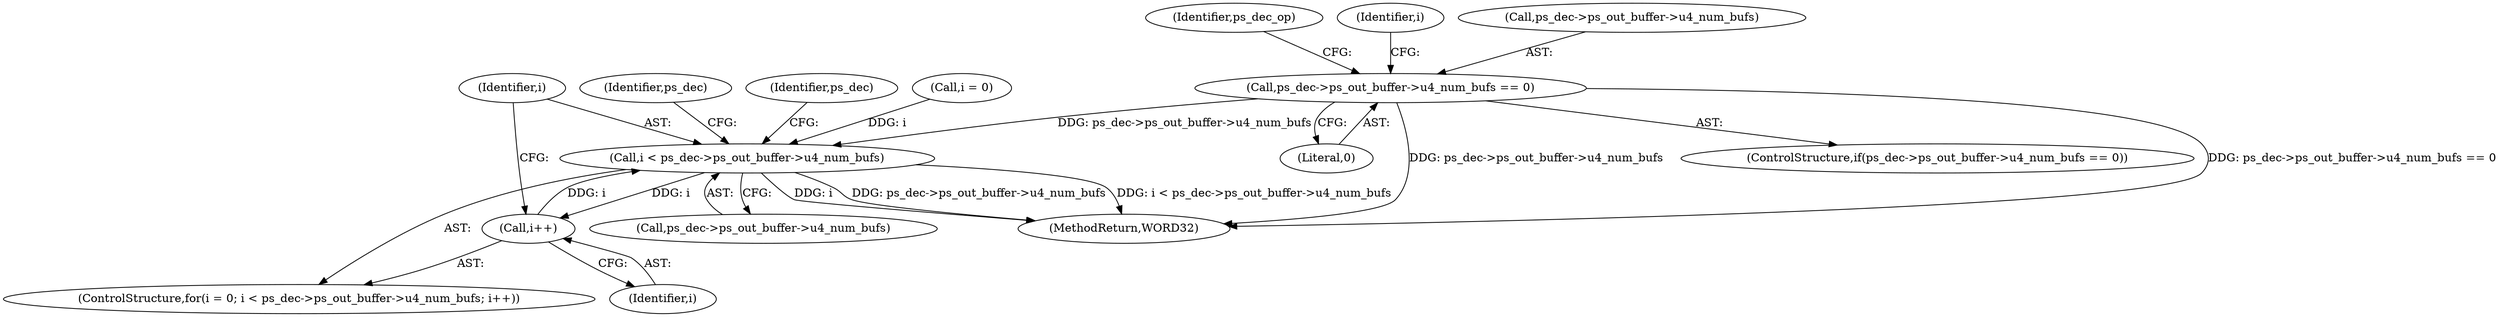 digraph "0_Android_7109ce3f8f90a28ca9f0ee6e14f6ac5e414c62cf@pointer" {
"1000369" [label="(Call,ps_dec->ps_out_buffer->u4_num_bufs == 0)"];
"1000395" [label="(Call,i < ps_dec->ps_out_buffer->u4_num_bufs)"];
"1000402" [label="(Call,i++)"];
"1000369" [label="(Call,ps_dec->ps_out_buffer->u4_num_bufs == 0)"];
"1000379" [label="(Identifier,ps_dec_op)"];
"1000393" [label="(Identifier,i)"];
"1000395" [label="(Call,i < ps_dec->ps_out_buffer->u4_num_bufs)"];
"1000410" [label="(Identifier,ps_dec)"];
"1000397" [label="(Call,ps_dec->ps_out_buffer->u4_num_bufs)"];
"1000368" [label="(ControlStructure,if(ps_dec->ps_out_buffer->u4_num_bufs == 0))"];
"1000370" [label="(Call,ps_dec->ps_out_buffer->u4_num_bufs)"];
"1000391" [label="(ControlStructure,for(i = 0; i < ps_dec->ps_out_buffer->u4_num_bufs; i++))"];
"1000392" [label="(Call,i = 0)"];
"1000403" [label="(Identifier,i)"];
"1002160" [label="(MethodReturn,WORD32)"];
"1000402" [label="(Call,i++)"];
"1000375" [label="(Literal,0)"];
"1000396" [label="(Identifier,i)"];
"1000458" [label="(Identifier,ps_dec)"];
"1000369" -> "1000368"  [label="AST: "];
"1000369" -> "1000375"  [label="CFG: "];
"1000370" -> "1000369"  [label="AST: "];
"1000375" -> "1000369"  [label="AST: "];
"1000379" -> "1000369"  [label="CFG: "];
"1000393" -> "1000369"  [label="CFG: "];
"1000369" -> "1002160"  [label="DDG: ps_dec->ps_out_buffer->u4_num_bufs == 0"];
"1000369" -> "1002160"  [label="DDG: ps_dec->ps_out_buffer->u4_num_bufs"];
"1000369" -> "1000395"  [label="DDG: ps_dec->ps_out_buffer->u4_num_bufs"];
"1000395" -> "1000391"  [label="AST: "];
"1000395" -> "1000397"  [label="CFG: "];
"1000396" -> "1000395"  [label="AST: "];
"1000397" -> "1000395"  [label="AST: "];
"1000410" -> "1000395"  [label="CFG: "];
"1000458" -> "1000395"  [label="CFG: "];
"1000395" -> "1002160"  [label="DDG: i"];
"1000395" -> "1002160"  [label="DDG: ps_dec->ps_out_buffer->u4_num_bufs"];
"1000395" -> "1002160"  [label="DDG: i < ps_dec->ps_out_buffer->u4_num_bufs"];
"1000392" -> "1000395"  [label="DDG: i"];
"1000402" -> "1000395"  [label="DDG: i"];
"1000395" -> "1000402"  [label="DDG: i"];
"1000402" -> "1000391"  [label="AST: "];
"1000402" -> "1000403"  [label="CFG: "];
"1000403" -> "1000402"  [label="AST: "];
"1000396" -> "1000402"  [label="CFG: "];
}
